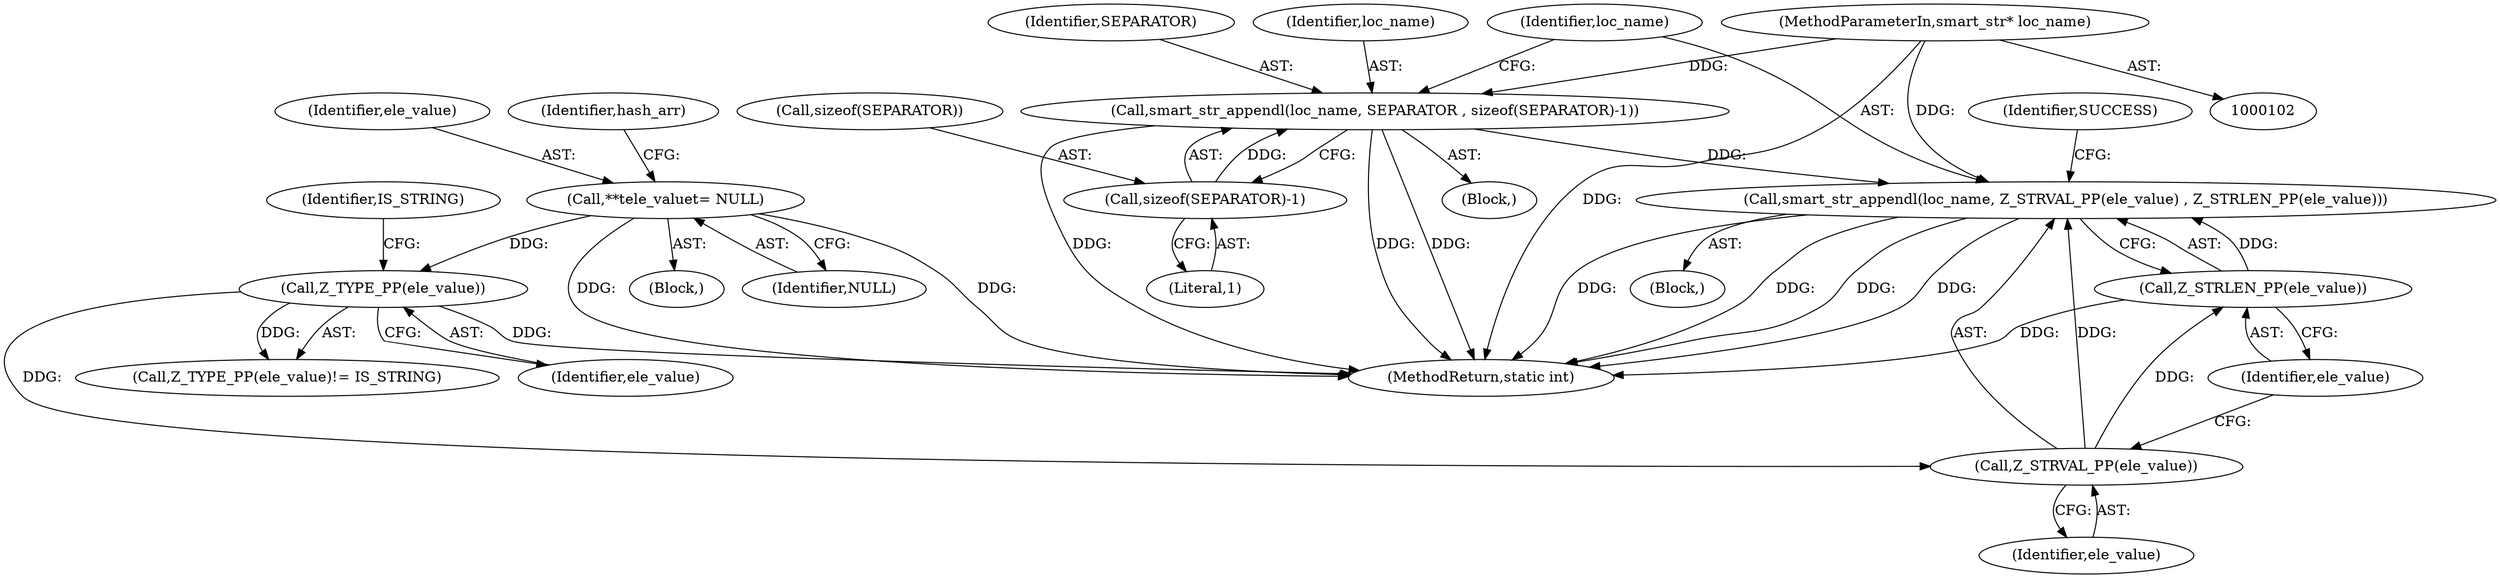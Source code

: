 digraph "0_php-src_97eff7eb57fc2320c267a949cffd622c38712484?w=1_15@pointer" {
"1000154" [label="(Call,smart_str_appendl(loc_name, Z_STRVAL_PP(ele_value) , Z_STRLEN_PP(ele_value)))"];
"1000147" [label="(Call,smart_str_appendl(loc_name, SEPARATOR , sizeof(SEPARATOR)-1))"];
"1000103" [label="(MethodParameterIn,smart_str* loc_name)"];
"1000150" [label="(Call,sizeof(SEPARATOR)-1)"];
"1000156" [label="(Call,Z_STRVAL_PP(ele_value))"];
"1000128" [label="(Call,Z_TYPE_PP(ele_value))"];
"1000108" [label="(Call,**\tele_value\t= NULL)"];
"1000158" [label="(Call,Z_STRLEN_PP(ele_value))"];
"1000108" [label="(Call,**\tele_value\t= NULL)"];
"1000164" [label="(MethodReturn,static int)"];
"1000114" [label="(Identifier,hash_arr)"];
"1000129" [label="(Identifier,ele_value)"];
"1000127" [label="(Call,Z_TYPE_PP(ele_value)!= IS_STRING)"];
"1000159" [label="(Identifier,ele_value)"];
"1000149" [label="(Identifier,SEPARATOR)"];
"1000155" [label="(Identifier,loc_name)"];
"1000110" [label="(Identifier,NULL)"];
"1000106" [label="(Block,)"];
"1000125" [label="(Block,)"];
"1000158" [label="(Call,Z_STRLEN_PP(ele_value))"];
"1000151" [label="(Call,sizeof(SEPARATOR))"];
"1000156" [label="(Call,Z_STRVAL_PP(ele_value))"];
"1000130" [label="(Identifier,IS_STRING)"];
"1000150" [label="(Call,sizeof(SEPARATOR)-1)"];
"1000154" [label="(Call,smart_str_appendl(loc_name, Z_STRVAL_PP(ele_value) , Z_STRLEN_PP(ele_value)))"];
"1000147" [label="(Call,smart_str_appendl(loc_name, SEPARATOR , sizeof(SEPARATOR)-1))"];
"1000148" [label="(Identifier,loc_name)"];
"1000109" [label="(Identifier,ele_value)"];
"1000153" [label="(Literal,1)"];
"1000103" [label="(MethodParameterIn,smart_str* loc_name)"];
"1000157" [label="(Identifier,ele_value)"];
"1000146" [label="(Block,)"];
"1000128" [label="(Call,Z_TYPE_PP(ele_value))"];
"1000161" [label="(Identifier,SUCCESS)"];
"1000154" -> "1000125"  [label="AST: "];
"1000154" -> "1000158"  [label="CFG: "];
"1000155" -> "1000154"  [label="AST: "];
"1000156" -> "1000154"  [label="AST: "];
"1000158" -> "1000154"  [label="AST: "];
"1000161" -> "1000154"  [label="CFG: "];
"1000154" -> "1000164"  [label="DDG: "];
"1000154" -> "1000164"  [label="DDG: "];
"1000154" -> "1000164"  [label="DDG: "];
"1000154" -> "1000164"  [label="DDG: "];
"1000147" -> "1000154"  [label="DDG: "];
"1000103" -> "1000154"  [label="DDG: "];
"1000156" -> "1000154"  [label="DDG: "];
"1000158" -> "1000154"  [label="DDG: "];
"1000147" -> "1000146"  [label="AST: "];
"1000147" -> "1000150"  [label="CFG: "];
"1000148" -> "1000147"  [label="AST: "];
"1000149" -> "1000147"  [label="AST: "];
"1000150" -> "1000147"  [label="AST: "];
"1000155" -> "1000147"  [label="CFG: "];
"1000147" -> "1000164"  [label="DDG: "];
"1000147" -> "1000164"  [label="DDG: "];
"1000147" -> "1000164"  [label="DDG: "];
"1000103" -> "1000147"  [label="DDG: "];
"1000150" -> "1000147"  [label="DDG: "];
"1000103" -> "1000102"  [label="AST: "];
"1000103" -> "1000164"  [label="DDG: "];
"1000150" -> "1000153"  [label="CFG: "];
"1000151" -> "1000150"  [label="AST: "];
"1000153" -> "1000150"  [label="AST: "];
"1000156" -> "1000157"  [label="CFG: "];
"1000157" -> "1000156"  [label="AST: "];
"1000159" -> "1000156"  [label="CFG: "];
"1000128" -> "1000156"  [label="DDG: "];
"1000156" -> "1000158"  [label="DDG: "];
"1000128" -> "1000127"  [label="AST: "];
"1000128" -> "1000129"  [label="CFG: "];
"1000129" -> "1000128"  [label="AST: "];
"1000130" -> "1000128"  [label="CFG: "];
"1000128" -> "1000164"  [label="DDG: "];
"1000128" -> "1000127"  [label="DDG: "];
"1000108" -> "1000128"  [label="DDG: "];
"1000108" -> "1000106"  [label="AST: "];
"1000108" -> "1000110"  [label="CFG: "];
"1000109" -> "1000108"  [label="AST: "];
"1000110" -> "1000108"  [label="AST: "];
"1000114" -> "1000108"  [label="CFG: "];
"1000108" -> "1000164"  [label="DDG: "];
"1000108" -> "1000164"  [label="DDG: "];
"1000158" -> "1000159"  [label="CFG: "];
"1000159" -> "1000158"  [label="AST: "];
"1000158" -> "1000164"  [label="DDG: "];
}

